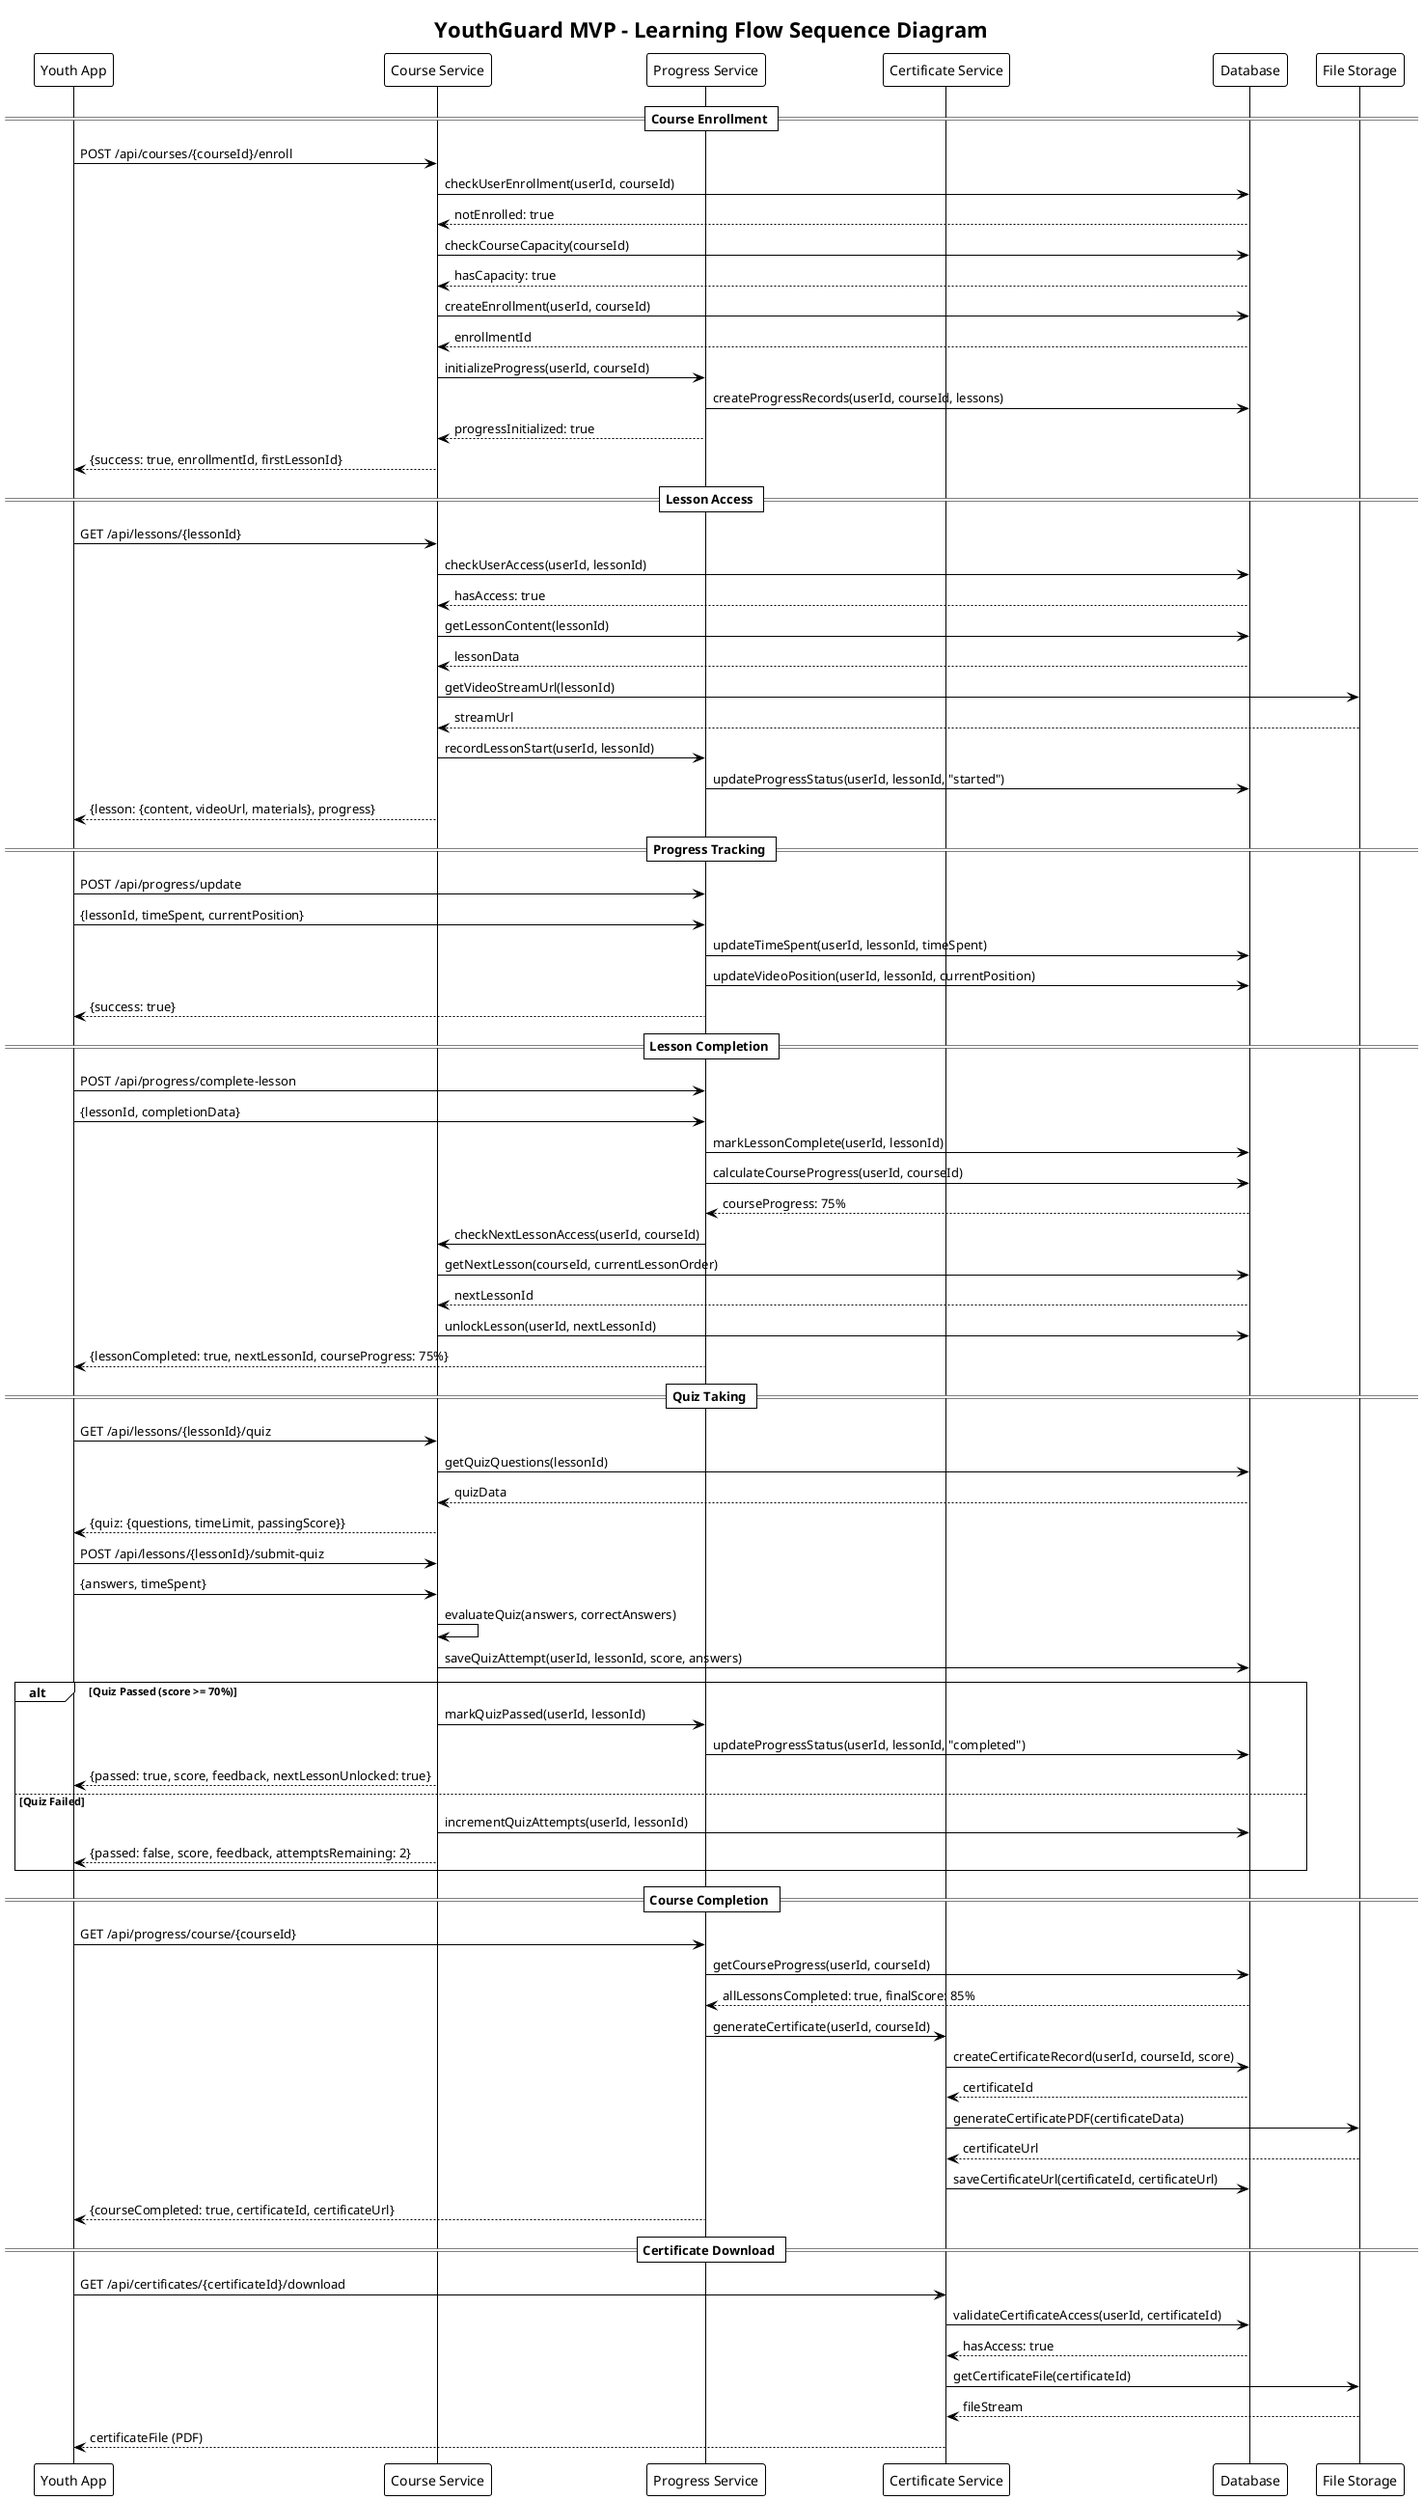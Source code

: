 @startuml YouthGuard_Sequence_LearningFlow
!theme plain
title YouthGuard MVP - Learning Flow Sequence Diagram

participant "Youth App" as App
participant "Course Service" as Course
participant "Progress Service" as Progress
participant "Certificate Service" as Cert
participant "Database" as DB
participant "File Storage" as Storage

== Course Enrollment ==
App -> Course: POST /api/courses/{courseId}/enroll
Course -> DB: checkUserEnrollment(userId, courseId)
DB --> Course: notEnrolled: true
Course -> DB: checkCourseCapacity(courseId)
DB --> Course: hasCapacity: true
Course -> DB: createEnrollment(userId, courseId)
DB --> Course: enrollmentId
Course -> Progress: initializeProgress(userId, courseId)
Progress -> DB: createProgressRecords(userId, courseId, lessons)
Progress --> Course: progressInitialized: true
Course --> App: {success: true, enrollmentId, firstLessonId}

== Lesson Access ==
App -> Course: GET /api/lessons/{lessonId}
Course -> DB: checkUserAccess(userId, lessonId)
DB --> Course: hasAccess: true
Course -> DB: getLessonContent(lessonId)
DB --> Course: lessonData
Course -> Storage: getVideoStreamUrl(lessonId)
Storage --> Course: streamUrl
Course -> Progress: recordLessonStart(userId, lessonId)
Progress -> DB: updateProgressStatus(userId, lessonId, "started")
Course --> App: {lesson: {content, videoUrl, materials}, progress}

== Progress Tracking ==
App -> Progress: POST /api/progress/update
App -> Progress: {lessonId, timeSpent, currentPosition}
Progress -> DB: updateTimeSpent(userId, lessonId, timeSpent)
Progress -> DB: updateVideoPosition(userId, lessonId, currentPosition)
Progress --> App: {success: true}

== Lesson Completion ==
App -> Progress: POST /api/progress/complete-lesson
App -> Progress: {lessonId, completionData}
Progress -> DB: markLessonComplete(userId, lessonId)
Progress -> DB: calculateCourseProgress(userId, courseId)
DB --> Progress: courseProgress: 75%
Progress -> Course: checkNextLessonAccess(userId, courseId)
Course -> DB: getNextLesson(courseId, currentLessonOrder)
DB --> Course: nextLessonId
Course -> DB: unlockLesson(userId, nextLessonId)
Progress --> App: {lessonCompleted: true, nextLessonId, courseProgress: 75%}

== Quiz Taking ==
App -> Course: GET /api/lessons/{lessonId}/quiz
Course -> DB: getQuizQuestions(lessonId)
DB --> Course: quizData
Course --> App: {quiz: {questions, timeLimit, passingScore}}

App -> Course: POST /api/lessons/{lessonId}/submit-quiz
App -> Course: {answers, timeSpent}
Course -> Course: evaluateQuiz(answers, correctAnswers)
Course -> DB: saveQuizAttempt(userId, lessonId, score, answers)
alt Quiz Passed (score >= 70%)
    Course -> Progress: markQuizPassed(userId, lessonId)
    Progress -> DB: updateProgressStatus(userId, lessonId, "completed")
    Course --> App: {passed: true, score, feedback, nextLessonUnlocked: true}
else Quiz Failed
    Course -> DB: incrementQuizAttempts(userId, lessonId)
    Course --> App: {passed: false, score, feedback, attemptsRemaining: 2}
end

== Course Completion ==
App -> Progress: GET /api/progress/course/{courseId}
Progress -> DB: getCourseProgress(userId, courseId)
DB --> Progress: allLessonsCompleted: true, finalScore: 85%
Progress -> Cert: generateCertificate(userId, courseId)
Cert -> DB: createCertificateRecord(userId, courseId, score)
DB --> Cert: certificateId
Cert -> Storage: generateCertificatePDF(certificateData)
Storage --> Cert: certificateUrl
Cert -> DB: saveCertificateUrl(certificateId, certificateUrl)
Progress --> App: {courseCompleted: true, certificateId, certificateUrl}

== Certificate Download ==
App -> Cert: GET /api/certificates/{certificateId}/download
Cert -> DB: validateCertificateAccess(userId, certificateId)
DB --> Cert: hasAccess: true
Cert -> Storage: getCertificateFile(certificateId)
Storage --> Cert: fileStream
Cert --> App: certificateFile (PDF)

@enduml